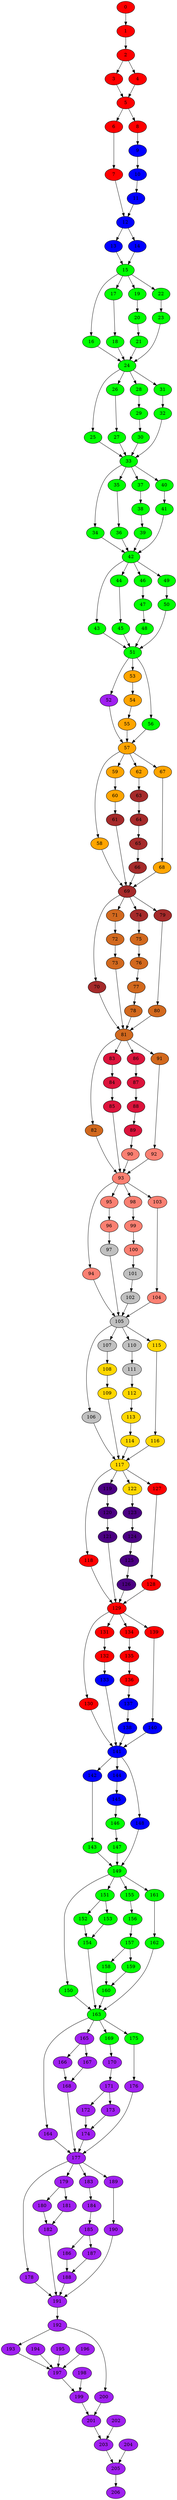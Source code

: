 digraph G {
0 [style=filled, fillcolor=red, weight=6];
1 [style=filled, fillcolor=red, weight=16];
2 [style=filled, fillcolor=red, weight=30];
3 [style=filled, fillcolor=red, weight=2];
4 [style=filled, fillcolor=red, weight=53];
5 [style=filled, fillcolor=red, weight=2];
6 [style=filled, fillcolor=red, weight=8];
7 [style=filled, fillcolor=red, weight=17];
8 [style=filled, fillcolor=red, weight=8];
9 [style=filled, fillcolor=blue, weight=27];
10 [style=filled, fillcolor=blue, weight=28];
11 [style=filled, fillcolor=blue, weight=18];
12 [style=filled, fillcolor=blue, weight=2];
13 [style=filled, fillcolor=blue, weight=78];
14 [style=filled, fillcolor=blue, weight=2];
15 [style=filled, fillcolor=green, weight=1];
16 [style=filled, fillcolor=green, weight=6];
17 [style=filled, fillcolor=green, weight=4];
18 [style=filled, fillcolor=green, weight=5];
19 [style=filled, fillcolor=green, weight=4];
20 [style=filled, fillcolor=green, weight=5];
21 [style=filled, fillcolor=green, weight=7];
22 [style=filled, fillcolor=green, weight=3];
23 [style=filled, fillcolor=green, weight=6];
24 [style=filled, fillcolor=green, weight=1];
25 [style=filled, fillcolor=green, weight=6];
26 [style=filled, fillcolor=green, weight=4];
27 [style=filled, fillcolor=green, weight=5];
28 [style=filled, fillcolor=green, weight=4];
29 [style=filled, fillcolor=green, weight=5];
30 [style=filled, fillcolor=green, weight=7];
31 [style=filled, fillcolor=green, weight=3];
32 [style=filled, fillcolor=green, weight=6];
33 [style=filled, fillcolor=green, weight=1];
34 [style=filled, fillcolor=green, weight=7];
35 [style=filled, fillcolor=green, weight=4];
36 [style=filled, fillcolor=green, weight=5];
37 [style=filled, fillcolor=green, weight=4];
38 [style=filled, fillcolor=green, weight=5];
39 [style=filled, fillcolor=green, weight=7];
40 [style=filled, fillcolor=green, weight=3];
41 [style=filled, fillcolor=green, weight=6];
42 [style=filled, fillcolor=green, weight=1];
43 [style=filled, fillcolor=green, weight=6];
44 [style=filled, fillcolor=green, weight=4];
45 [style=filled, fillcolor=green, weight=5];
46 [style=filled, fillcolor=green, weight=4];
47 [style=filled, fillcolor=green, weight=5];
48 [style=filled, fillcolor=green, weight=7];
49 [style=filled, fillcolor=green, weight=3];
50 [style=filled, fillcolor=green, weight=6];
51 [style=filled, fillcolor=green, weight=1];
52 [style=filled, fillcolor=purple, weight=75];
53 [style=filled, fillcolor=orange, weight=13];
54 [style=filled, fillcolor=orange, weight=25];
55 [style=filled, fillcolor=orange, weight=29];
56 [style=filled, fillcolor=green, weight=1];
57 [style=filled, fillcolor=orange, weight=0];
58 [style=filled, fillcolor=orange, weight=20];
59 [style=filled, fillcolor=orange, weight=9];
60 [style=filled, fillcolor=orange, weight=15];
61 [style=filled, fillcolor=brown, weight=23];
62 [style=filled, fillcolor=orange, weight=10];
63 [style=filled, fillcolor=brown, weight=14];
64 [style=filled, fillcolor=brown, weight=16];
65 [style=filled, fillcolor=brown, weight=21];
66 [style=filled, fillcolor=brown, weight=22];
67 [style=filled, fillcolor=orange, weight=2];
68 [style=filled, fillcolor=orange, weight=6];
69 [style=filled, fillcolor=brown, weight=0];
70 [style=filled, fillcolor=brown, weight=21];
71 [style=filled, fillcolor=chocolate, weight=10];
72 [style=filled, fillcolor=chocolate, weight=16];
73 [style=filled, fillcolor=chocolate, weight=23];
74 [style=filled, fillcolor=brown, weight=9];
75 [style=filled, fillcolor=chocolate, weight=14];
76 [style=filled, fillcolor=chocolate, weight=16];
77 [style=filled, fillcolor=chocolate, weight=21];
78 [style=filled, fillcolor=chocolate, weight=22];
79 [style=filled, fillcolor=brown, weight=2];
80 [style=filled, fillcolor=chocolate, weight=6];
81 [style=filled, fillcolor=chocolate, weight=0];
82 [style=filled, fillcolor=chocolate, weight=21];
83 [style=filled, fillcolor=crimson, weight=9];
84 [style=filled, fillcolor=crimson, weight=16];
85 [style=filled, fillcolor=crimson, weight=24];
86 [style=filled, fillcolor=crimson, weight=10];
87 [style=filled, fillcolor=crimson, weight=14];
88 [style=filled, fillcolor=crimson, weight=16];
89 [style=filled, fillcolor=crimson, weight=21];
90 [style=filled, fillcolor=salmon, weight=22];
91 [style=filled, fillcolor=chocolate, weight=2];
92 [style=filled, fillcolor=salmon, weight=6];
93 [style=filled, fillcolor=salmon, weight=0];
94 [style=filled, fillcolor=salmon, weight=21];
95 [style=filled, fillcolor=salmon, weight=9];
96 [style=filled, fillcolor=salmon, weight=16];
97 [style=filled, fillcolor=grey, weight=24];
98 [style=filled, fillcolor=salmon, weight=10];
99 [style=filled, fillcolor=salmon, weight=14];
100 [style=filled, fillcolor=salmon, weight=16];
101 [style=filled, fillcolor=grey, weight=20];
102 [style=filled, fillcolor=grey, weight=22];
103 [style=filled, fillcolor=salmon, weight=2];
104 [style=filled, fillcolor=salmon, weight=6];
105 [style=filled, fillcolor=grey, weight=0];
106 [style=filled, fillcolor=grey, weight=21];
107 [style=filled, fillcolor=grey, weight=9];
108 [style=filled, fillcolor=gold, weight=16];
109 [style=filled, fillcolor=gold, weight=24];
110 [style=filled, fillcolor=grey, weight=9];
111 [style=filled, fillcolor=grey, weight=14];
112 [style=filled, fillcolor=gold, weight=16];
113 [style=filled, fillcolor=gold, weight=21];
114 [style=filled, fillcolor=gold, weight=22];
115 [style=filled, fillcolor=gold, weight=2];
116 [style=filled, fillcolor=gold, weight=6];
117 [style=filled, fillcolor=gold, weight=0];
118 [style=filled, fillcolor=red, weight=22];
119 [style=filled, fillcolor=indigo, weight=9];
120 [style=filled, fillcolor=indigo, weight=16];
121 [style=filled, fillcolor=indigo, weight=24];
122 [style=filled, fillcolor=gold, weight=9];
123 [style=filled, fillcolor=indigo, weight=14];
124 [style=filled, fillcolor=indigo, weight=16];
125 [style=filled, fillcolor=indigo, weight=21];
126 [style=filled, fillcolor=indigo, weight=22];
127 [style=filled, fillcolor=red, weight=2];
128 [style=filled, fillcolor=red, weight=6];
129 [style=filled, fillcolor=red, weight=0];
130 [style=filled, fillcolor=red, weight=22];
131 [style=filled, fillcolor=red, weight=10];
132 [style=filled, fillcolor=red, weight=16];
133 [style=filled, fillcolor=blue, weight=23];
134 [style=filled, fillcolor=red, weight=9];
135 [style=filled, fillcolor=red, weight=14];
136 [style=filled, fillcolor=red, weight=16];
137 [style=filled, fillcolor=blue, weight=20];
138 [style=filled, fillcolor=blue, weight=22];
139 [style=filled, fillcolor=red, weight=2];
140 [style=filled, fillcolor=blue, weight=6];
141 [style=filled, fillcolor=blue, weight=0];
142 [style=filled, fillcolor=blue, weight=10];
143 [style=filled, fillcolor=green, weight=4];
144 [style=filled, fillcolor=blue, weight=14];
145 [style=filled, fillcolor=blue, weight=25];
146 [style=filled, fillcolor=green, weight=32];
147 [style=filled, fillcolor=green, weight=13];
148 [style=filled, fillcolor=blue, weight=0];
149 [style=filled, fillcolor=green, weight=0];
150 [style=filled, fillcolor=green, weight=5];
151 [style=filled, fillcolor=green, weight=8];
152 [style=filled, fillcolor=green, weight=3];
153 [style=filled, fillcolor=green, weight=4];
154 [style=filled, fillcolor=green, weight=0];
155 [style=filled, fillcolor=green, weight=8];
156 [style=filled, fillcolor=green, weight=7];
157 [style=filled, fillcolor=green, weight=9];
158 [style=filled, fillcolor=green, weight=5];
159 [style=filled, fillcolor=green, weight=5];
160 [style=filled, fillcolor=green, weight=0];
161 [style=filled, fillcolor=green, weight=0];
162 [style=filled, fillcolor=green, weight=5];
163 [style=filled, fillcolor=green, weight=0];
164 [style=filled, fillcolor=purple, weight=5];
165 [style=filled, fillcolor=purple, weight=8];
166 [style=filled, fillcolor=purple, weight=4];
167 [style=filled, fillcolor=purple, weight=4];
168 [style=filled, fillcolor=purple, weight=0];
169 [style=filled, fillcolor=green, weight=8];
170 [style=filled, fillcolor=purple, weight=7];
171 [style=filled, fillcolor=purple, weight=9];
172 [style=filled, fillcolor=purple, weight=5];
173 [style=filled, fillcolor=purple, weight=5];
174 [style=filled, fillcolor=purple, weight=0];
175 [style=filled, fillcolor=green, weight=0];
176 [style=filled, fillcolor=purple, weight=5];
177 [style=filled, fillcolor=purple, weight=0];
178 [style=filled, fillcolor=purple, weight=5];
179 [style=filled, fillcolor=purple, weight=8];
180 [style=filled, fillcolor=purple, weight=3];
181 [style=filled, fillcolor=purple, weight=3];
182 [style=filled, fillcolor=purple, weight=0];
183 [style=filled, fillcolor=purple, weight=8];
184 [style=filled, fillcolor=purple, weight=6];
185 [style=filled, fillcolor=purple, weight=9];
186 [style=filled, fillcolor=purple, weight=5];
187 [style=filled, fillcolor=purple, weight=5];
188 [style=filled, fillcolor=purple, weight=0];
189 [style=filled, fillcolor=purple, weight=0];
190 [style=filled, fillcolor=purple, weight=5];
191 [style=filled, fillcolor=purple, weight=0];
192 [style=filled, fillcolor=purple, weight=0];
193 [style=filled, fillcolor=purple, weight=0];
194 [style=filled, fillcolor=purple, weight=0];
195 [style=filled, fillcolor=purple, weight=0];
196 [style=filled, fillcolor=purple, weight=0];
197 [style=filled, fillcolor=purple, weight=0];
198 [style=filled, fillcolor=purple, weight=0];
199 [style=filled, fillcolor=purple, weight=0];
200 [style=filled, fillcolor=purple, weight=0];
201 [style=filled, fillcolor=purple, weight=0];
202 [style=filled, fillcolor=purple, weight=0];
203 [style=filled, fillcolor=purple, weight=11];
204 [style=filled, fillcolor=purple, weight=0];
205 [style=filled, fillcolor=purple, weight=0];
206 [style=filled, fillcolor=purple, weight=0];
0->1 [weight=1];
1->2 [weight=1];
2->4 [weight=1];
2->3 [weight=1];
3->5 [weight=1];
4->5 [weight=1];
5->8 [weight=1];
5->6 [weight=1];
6->7 [weight=1];
7->12 [weight=1];
8->9 [weight=1];
9->10 [weight=1];
10->11 [weight=1];
11->12 [weight=1];
12->14 [weight=1];
12->13 [weight=1];
13->15 [weight=1];
14->15 [weight=1];
15->22 [weight=1];
15->19 [weight=1];
15->17 [weight=1];
15->16 [weight=1];
16->24 [weight=1];
17->18 [weight=1];
18->24 [weight=1];
19->20 [weight=1];
20->21 [weight=1];
21->24 [weight=1];
22->23 [weight=1];
23->24 [weight=1];
24->31 [weight=1];
24->28 [weight=1];
24->26 [weight=1];
24->25 [weight=1];
25->33 [weight=1];
26->27 [weight=1];
27->33 [weight=1];
28->29 [weight=1];
29->30 [weight=1];
30->33 [weight=1];
31->32 [weight=1];
32->33 [weight=1];
33->40 [weight=1];
33->37 [weight=1];
33->35 [weight=1];
33->34 [weight=1];
34->42 [weight=1];
35->36 [weight=1];
36->42 [weight=1];
37->38 [weight=1];
38->39 [weight=1];
39->42 [weight=1];
40->41 [weight=1];
41->42 [weight=1];
42->49 [weight=1];
42->46 [weight=1];
42->44 [weight=1];
42->43 [weight=1];
43->51 [weight=1];
44->45 [weight=1];
45->51 [weight=1];
46->47 [weight=1];
47->48 [weight=1];
48->51 [weight=1];
49->50 [weight=1];
50->51 [weight=1];
51->56 [weight=1];
51->53 [weight=1];
51->52 [weight=1];
52->57 [weight=1];
53->54 [weight=1];
54->55 [weight=1];
55->57 [weight=1];
56->57 [weight=1];
57->67 [weight=1];
57->62 [weight=1];
57->59 [weight=1];
57->58 [weight=1];
58->69 [weight=1];
59->60 [weight=1];
60->61 [weight=1];
61->69 [weight=1];
62->63 [weight=1];
63->64 [weight=1];
64->65 [weight=1];
65->66 [weight=1];
66->69 [weight=1];
67->68 [weight=1];
68->69 [weight=1];
69->79 [weight=1];
69->74 [weight=1];
69->71 [weight=1];
69->70 [weight=1];
70->81 [weight=1];
71->72 [weight=1];
72->73 [weight=1];
73->81 [weight=1];
74->75 [weight=1];
75->76 [weight=1];
76->77 [weight=1];
77->78 [weight=1];
78->81 [weight=1];
79->80 [weight=1];
80->81 [weight=1];
81->91 [weight=1];
81->86 [weight=1];
81->83 [weight=1];
81->82 [weight=1];
82->93 [weight=1];
83->84 [weight=1];
84->85 [weight=1];
85->93 [weight=1];
86->87 [weight=1];
87->88 [weight=1];
88->89 [weight=1];
89->90 [weight=1];
90->93 [weight=1];
91->92 [weight=1];
92->93 [weight=1];
93->103 [weight=1];
93->98 [weight=1];
93->95 [weight=1];
93->94 [weight=1];
94->105 [weight=1];
95->96 [weight=1];
96->97 [weight=1];
97->105 [weight=1];
98->99 [weight=1];
99->100 [weight=1];
100->101 [weight=1];
101->102 [weight=1];
102->105 [weight=1];
103->104 [weight=1];
104->105 [weight=1];
105->115 [weight=1];
105->110 [weight=1];
105->107 [weight=1];
105->106 [weight=1];
106->117 [weight=1];
107->108 [weight=1];
108->109 [weight=1];
109->117 [weight=1];
110->111 [weight=1];
111->112 [weight=1];
112->113 [weight=1];
113->114 [weight=1];
114->117 [weight=1];
115->116 [weight=1];
116->117 [weight=1];
117->127 [weight=1];
117->122 [weight=1];
117->119 [weight=1];
117->118 [weight=1];
118->129 [weight=1];
119->120 [weight=1];
120->121 [weight=1];
121->129 [weight=1];
122->123 [weight=1];
123->124 [weight=1];
124->125 [weight=1];
125->126 [weight=1];
126->129 [weight=1];
127->128 [weight=1];
128->129 [weight=1];
129->139 [weight=1];
129->134 [weight=1];
129->131 [weight=1];
129->130 [weight=1];
130->141 [weight=1];
131->132 [weight=1];
132->133 [weight=1];
133->141 [weight=1];
134->135 [weight=1];
135->136 [weight=1];
136->137 [weight=1];
137->138 [weight=1];
138->141 [weight=1];
139->140 [weight=1];
140->141 [weight=1];
141->148 [weight=1];
141->144 [weight=1];
141->142 [weight=1];
142->143 [weight=1];
143->149 [weight=1];
144->145 [weight=1];
145->146 [weight=1];
146->147 [weight=1];
147->149 [weight=1];
148->149 [weight=1];
149->161 [weight=1];
149->155 [weight=1];
149->151 [weight=1];
149->150 [weight=1];
150->163 [weight=1];
151->153 [weight=1];
151->152 [weight=1];
152->154 [weight=1];
153->154 [weight=1];
154->163 [weight=1];
155->156 [weight=1];
156->157 [weight=1];
157->159 [weight=1];
157->158 [weight=1];
158->160 [weight=1];
159->160 [weight=1];
160->163 [weight=1];
161->162 [weight=1];
162->163 [weight=1];
163->175 [weight=1];
163->169 [weight=1];
163->165 [weight=1];
163->164 [weight=1];
164->177 [weight=1];
165->167 [weight=1];
165->166 [weight=1];
166->168 [weight=1];
167->168 [weight=1];
168->177 [weight=1];
169->170 [weight=1];
170->171 [weight=1];
171->173 [weight=1];
171->172 [weight=1];
172->174 [weight=1];
173->174 [weight=1];
174->177 [weight=1];
175->176 [weight=1];
176->177 [weight=1];
177->189 [weight=1];
177->183 [weight=1];
177->179 [weight=1];
177->178 [weight=1];
178->191 [weight=1];
179->181 [weight=1];
179->180 [weight=1];
180->182 [weight=1];
181->182 [weight=1];
182->191 [weight=1];
183->184 [weight=1];
184->185 [weight=1];
185->187 [weight=1];
185->186 [weight=1];
186->188 [weight=1];
187->188 [weight=1];
188->191 [weight=1];
189->190 [weight=1];
190->191 [weight=1];
191->192 [weight=1];
192->200 [weight=1];
192->193 [weight=1];
193->197 [weight=1];
194->197 [weight=1];
195->197 [weight=1];
196->197 [weight=1];
197->199 [weight=1];
198->199 [weight=1];
199->201 [weight=1];
200->201 [weight=1];
201->203 [weight=1];
202->203 [weight=1];
203->205 [weight=1];
204->205 [weight=1];
205->206 [weight=1];
}
